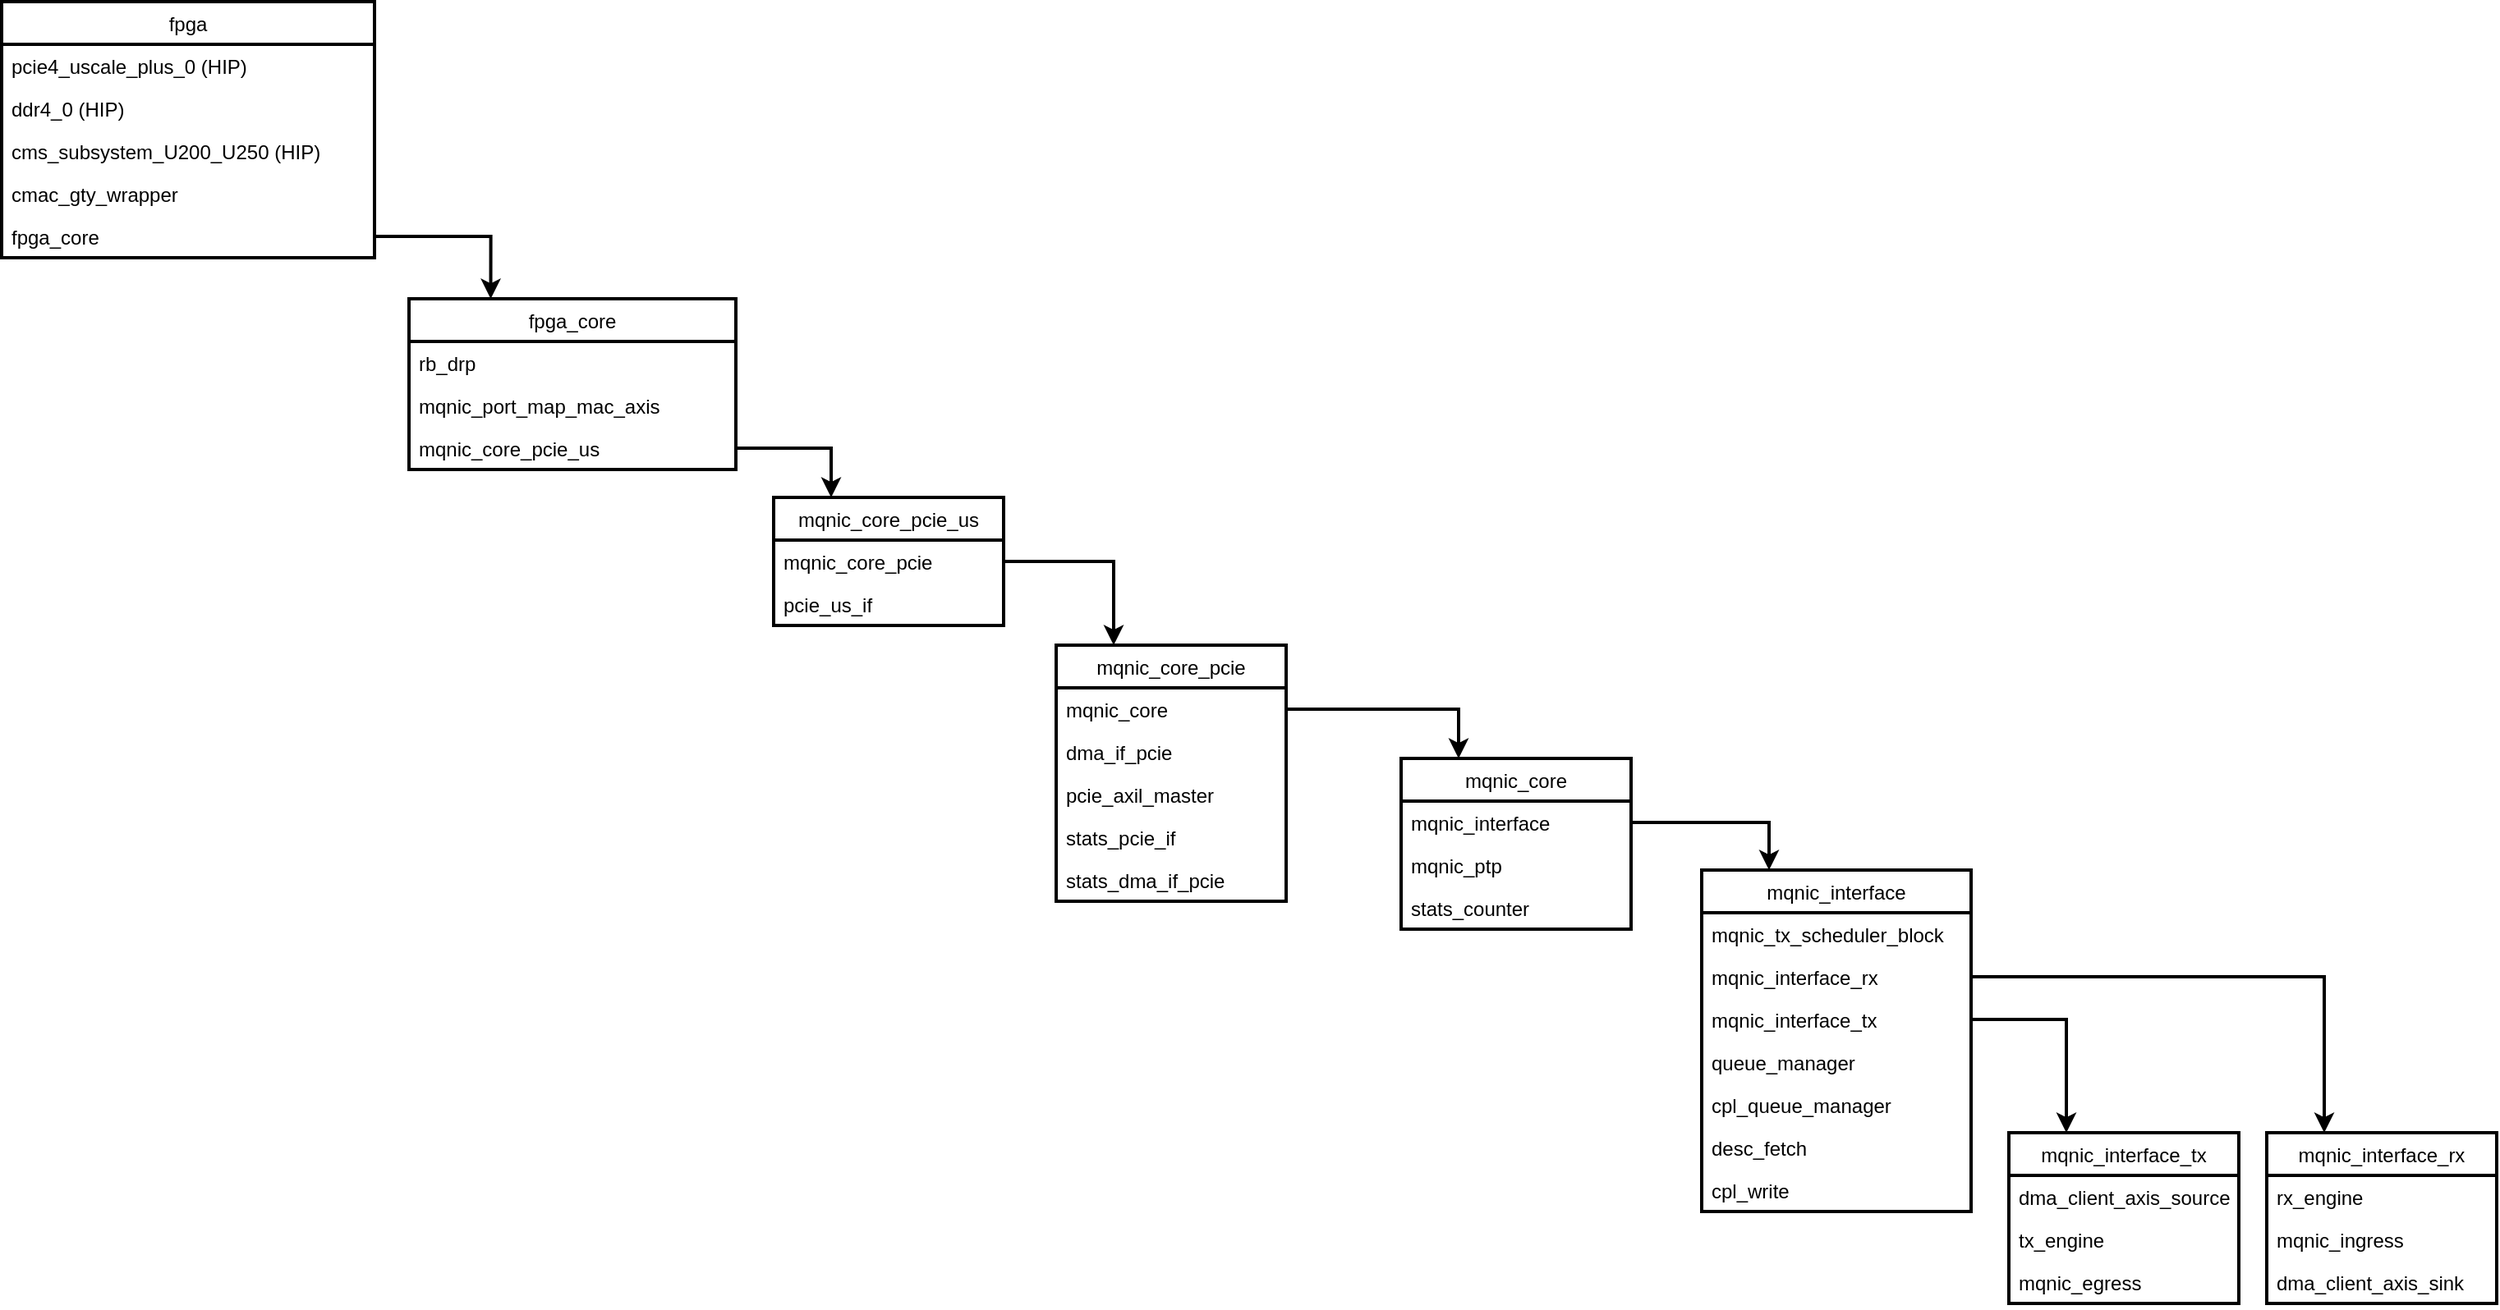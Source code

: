 <mxfile version="15.8.7" type="device"><diagram id="WfCbADdqkWXJtSSnICB8" name="Page-1"><mxGraphModel dx="2497" dy="1538" grid="0" gridSize="10" guides="1" tooltips="1" connect="1" arrows="1" fold="1" page="0" pageScale="1" pageWidth="827" pageHeight="1169" math="0" shadow="0"><root><mxCell id="0"/><mxCell id="1" parent="0"/><mxCell id="7NRKZwZg_3EO682DKPQO-1" style="edgeStyle=orthogonalEdgeStyle;rounded=0;orthogonalLoop=1;jettySize=auto;html=1;entryX=0.25;entryY=0;entryDx=0;entryDy=0;strokeWidth=2;" edge="1" parent="1" source="7NRKZwZg_3EO682DKPQO-7" target="7NRKZwZg_3EO682DKPQO-15"><mxGeometry relative="1" as="geometry"><mxPoint x="202" y="158" as="targetPoint"/></mxGeometry></mxCell><mxCell id="7NRKZwZg_3EO682DKPQO-2" style="edgeStyle=orthogonalEdgeStyle;rounded=0;orthogonalLoop=1;jettySize=auto;html=1;entryX=0.25;entryY=0;entryDx=0;entryDy=0;strokeWidth=2;" edge="1" parent="1" source="7NRKZwZg_3EO682DKPQO-16" target="7NRKZwZg_3EO682DKPQO-29"><mxGeometry relative="1" as="geometry"><mxPoint x="445.0" y="263" as="targetPoint"/></mxGeometry></mxCell><mxCell id="7NRKZwZg_3EO682DKPQO-3" style="edgeStyle=orthogonalEdgeStyle;rounded=0;orthogonalLoop=1;jettySize=auto;html=1;entryX=0.25;entryY=0;entryDx=0;entryDy=0;strokeWidth=2;" edge="1" parent="1" source="7NRKZwZg_3EO682DKPQO-31" target="7NRKZwZg_3EO682DKPQO-25"><mxGeometry relative="1" as="geometry"><mxPoint x="866.0" y="439" as="targetPoint"/></mxGeometry></mxCell><mxCell id="7NRKZwZg_3EO682DKPQO-4" style="edgeStyle=orthogonalEdgeStyle;rounded=0;orthogonalLoop=1;jettySize=auto;html=1;entryX=0.25;entryY=0;entryDx=0;entryDy=0;strokeWidth=2;" edge="1" parent="1" source="7NRKZwZg_3EO682DKPQO-32" target="7NRKZwZg_3EO682DKPQO-21"><mxGeometry relative="1" as="geometry"><mxPoint x="709" y="439" as="targetPoint"/></mxGeometry></mxCell><mxCell id="7NRKZwZg_3EO682DKPQO-5" style="edgeStyle=orthogonalEdgeStyle;rounded=0;orthogonalLoop=1;jettySize=auto;html=1;entryX=0.25;entryY=0;entryDx=0;entryDy=0;strokeWidth=2;" edge="1" parent="1" source="7NRKZwZg_3EO682DKPQO-13" target="7NRKZwZg_3EO682DKPQO-6"><mxGeometry relative="1" as="geometry"/></mxCell><mxCell id="7NRKZwZg_3EO682DKPQO-6" value="mqnic_core_pcie" style="swimlane;fontStyle=0;childLayout=stackLayout;horizontal=1;startSize=26;fillColor=none;horizontalStack=0;resizeParent=1;resizeParentMax=0;resizeLast=0;collapsible=1;marginBottom=0;strokeWidth=2;" diagramCategory="uml" diagramName="Class2" vertex="1" parent="1"><mxGeometry x="7" y="119" width="140" height="156" as="geometry"/></mxCell><mxCell id="7NRKZwZg_3EO682DKPQO-7" value="mqnic_core" style="text;strokeColor=none;fillColor=none;align=left;verticalAlign=top;spacingLeft=4;spacingRight=4;overflow=hidden;rotatable=0;points=[[0,0.5],[1,0.5]];portConstraint=eastwest;strokeWidth=2;" vertex="1" parent="7NRKZwZg_3EO682DKPQO-6"><mxGeometry y="26" width="140" height="26" as="geometry"/></mxCell><mxCell id="7NRKZwZg_3EO682DKPQO-8" value="dma_if_pcie" style="text;strokeColor=none;fillColor=none;align=left;verticalAlign=top;spacingLeft=4;spacingRight=4;overflow=hidden;rotatable=0;points=[[0,0.5],[1,0.5]];portConstraint=eastwest;strokeWidth=2;" vertex="1" parent="7NRKZwZg_3EO682DKPQO-6"><mxGeometry y="52" width="140" height="26" as="geometry"/></mxCell><mxCell id="7NRKZwZg_3EO682DKPQO-9" value="pcie_axil_master" style="text;strokeColor=none;fillColor=none;align=left;verticalAlign=top;spacingLeft=4;spacingRight=4;overflow=hidden;rotatable=0;points=[[0,0.5],[1,0.5]];portConstraint=eastwest;strokeWidth=2;" vertex="1" parent="7NRKZwZg_3EO682DKPQO-6"><mxGeometry y="78" width="140" height="26" as="geometry"/></mxCell><mxCell id="7NRKZwZg_3EO682DKPQO-10" value="stats_pcie_if" style="text;strokeColor=none;fillColor=none;align=left;verticalAlign=top;spacingLeft=4;spacingRight=4;overflow=hidden;rotatable=0;points=[[0,0.5],[1,0.5]];portConstraint=eastwest;strokeWidth=2;" vertex="1" parent="7NRKZwZg_3EO682DKPQO-6"><mxGeometry y="104" width="140" height="26" as="geometry"/></mxCell><mxCell id="7NRKZwZg_3EO682DKPQO-11" value="stats_dma_if_pcie" style="text;strokeColor=none;fillColor=none;align=left;verticalAlign=top;spacingLeft=4;spacingRight=4;overflow=hidden;rotatable=0;points=[[0,0.5],[1,0.5]];portConstraint=eastwest;strokeWidth=2;" vertex="1" parent="7NRKZwZg_3EO682DKPQO-6"><mxGeometry y="130" width="140" height="26" as="geometry"/></mxCell><mxCell id="7NRKZwZg_3EO682DKPQO-12" value="mqnic_core_pcie_us" style="swimlane;fontStyle=0;childLayout=stackLayout;horizontal=1;startSize=26;fillColor=none;horizontalStack=0;resizeParent=1;resizeParentMax=0;resizeLast=0;collapsible=1;marginBottom=0;strokeWidth=2;" diagramCategory="uml" diagramName="Class2" vertex="1" parent="1"><mxGeometry x="-165" y="29" width="140" height="78" as="geometry"/></mxCell><mxCell id="7NRKZwZg_3EO682DKPQO-13" value="mqnic_core_pcie" style="text;strokeColor=none;fillColor=none;align=left;verticalAlign=top;spacingLeft=4;spacingRight=4;overflow=hidden;rotatable=0;points=[[0,0.5],[1,0.5]];portConstraint=eastwest;strokeWidth=2;" vertex="1" parent="7NRKZwZg_3EO682DKPQO-12"><mxGeometry y="26" width="140" height="26" as="geometry"/></mxCell><mxCell id="7NRKZwZg_3EO682DKPQO-14" value="pcie_us_if" style="text;strokeColor=none;fillColor=none;align=left;verticalAlign=top;spacingLeft=4;spacingRight=4;overflow=hidden;rotatable=0;points=[[0,0.5],[1,0.5]];portConstraint=eastwest;strokeWidth=2;" vertex="1" parent="7NRKZwZg_3EO682DKPQO-12"><mxGeometry y="52" width="140" height="26" as="geometry"/></mxCell><mxCell id="7NRKZwZg_3EO682DKPQO-15" value="mqnic_core" style="swimlane;fontStyle=0;childLayout=stackLayout;horizontal=1;startSize=26;fillColor=none;horizontalStack=0;resizeParent=1;resizeParentMax=0;resizeLast=0;collapsible=1;marginBottom=0;strokeWidth=2;" diagramCategory="uml" diagramName="Class2" vertex="1" parent="1"><mxGeometry x="217" y="188" width="140" height="104" as="geometry"/></mxCell><mxCell id="7NRKZwZg_3EO682DKPQO-16" value="mqnic_interface" style="text;strokeColor=none;fillColor=none;align=left;verticalAlign=top;spacingLeft=4;spacingRight=4;overflow=hidden;rotatable=0;points=[[0,0.5],[1,0.5]];portConstraint=eastwest;strokeWidth=2;" vertex="1" parent="7NRKZwZg_3EO682DKPQO-15"><mxGeometry y="26" width="140" height="26" as="geometry"/></mxCell><mxCell id="7NRKZwZg_3EO682DKPQO-17" value="mqnic_ptp" style="text;strokeColor=none;fillColor=none;align=left;verticalAlign=top;spacingLeft=4;spacingRight=4;overflow=hidden;rotatable=0;points=[[0,0.5],[1,0.5]];portConstraint=eastwest;strokeWidth=2;" vertex="1" parent="7NRKZwZg_3EO682DKPQO-15"><mxGeometry y="52" width="140" height="26" as="geometry"/></mxCell><mxCell id="7NRKZwZg_3EO682DKPQO-18" value="stats_counter" style="text;strokeColor=none;fillColor=none;align=left;verticalAlign=top;spacingLeft=4;spacingRight=4;overflow=hidden;rotatable=0;points=[[0,0.5],[1,0.5]];portConstraint=eastwest;strokeWidth=2;" vertex="1" parent="7NRKZwZg_3EO682DKPQO-15"><mxGeometry y="78" width="140" height="26" as="geometry"/></mxCell><mxCell id="7NRKZwZg_3EO682DKPQO-19" style="edgeStyle=orthogonalEdgeStyle;rounded=0;orthogonalLoop=1;jettySize=auto;html=1;entryX=0.25;entryY=0;entryDx=0;entryDy=0;strokeWidth=2;" edge="1" parent="1" source="7NRKZwZg_3EO682DKPQO-40" target="7NRKZwZg_3EO682DKPQO-12"><mxGeometry relative="1" as="geometry"/></mxCell><mxCell id="7NRKZwZg_3EO682DKPQO-20" style="edgeStyle=orthogonalEdgeStyle;rounded=0;orthogonalLoop=1;jettySize=auto;html=1;entryX=0.25;entryY=0;entryDx=0;entryDy=0;strokeWidth=2;" edge="1" parent="1" source="7NRKZwZg_3EO682DKPQO-46" target="7NRKZwZg_3EO682DKPQO-37"><mxGeometry relative="1" as="geometry"/></mxCell><mxCell id="7NRKZwZg_3EO682DKPQO-21" value="mqnic_interface_tx" style="swimlane;fontStyle=0;childLayout=stackLayout;horizontal=1;startSize=26;fillColor=none;horizontalStack=0;resizeParent=1;resizeParentMax=0;resizeLast=0;collapsible=1;marginBottom=0;strokeWidth=2;" diagramCategory="uml" diagramName="Class2" vertex="1" parent="1"><mxGeometry x="587" y="416" width="140" height="104" as="geometry"/></mxCell><mxCell id="7NRKZwZg_3EO682DKPQO-22" value="dma_client_axis_source" style="text;strokeColor=none;fillColor=none;align=left;verticalAlign=top;spacingLeft=4;spacingRight=4;overflow=hidden;rotatable=0;points=[[0,0.5],[1,0.5]];portConstraint=eastwest;strokeWidth=2;" vertex="1" parent="7NRKZwZg_3EO682DKPQO-21"><mxGeometry y="26" width="140" height="26" as="geometry"/></mxCell><mxCell id="7NRKZwZg_3EO682DKPQO-23" value="tx_engine" style="text;strokeColor=none;fillColor=none;align=left;verticalAlign=top;spacingLeft=4;spacingRight=4;overflow=hidden;rotatable=0;points=[[0,0.5],[1,0.5]];portConstraint=eastwest;strokeWidth=2;" vertex="1" parent="7NRKZwZg_3EO682DKPQO-21"><mxGeometry y="52" width="140" height="26" as="geometry"/></mxCell><mxCell id="7NRKZwZg_3EO682DKPQO-24" value="mqnic_egress" style="text;strokeColor=none;fillColor=none;align=left;verticalAlign=top;spacingLeft=4;spacingRight=4;overflow=hidden;rotatable=0;points=[[0,0.5],[1,0.5]];portConstraint=eastwest;strokeWidth=2;" vertex="1" parent="7NRKZwZg_3EO682DKPQO-21"><mxGeometry y="78" width="140" height="26" as="geometry"/></mxCell><mxCell id="7NRKZwZg_3EO682DKPQO-25" value="mqnic_interface_rx" style="swimlane;fontStyle=0;childLayout=stackLayout;horizontal=1;startSize=26;fillColor=none;horizontalStack=0;resizeParent=1;resizeParentMax=0;resizeLast=0;collapsible=1;marginBottom=0;strokeWidth=2;" diagramCategory="uml" diagramName="Class2" vertex="1" parent="1"><mxGeometry x="744" y="416" width="140" height="104" as="geometry"/></mxCell><mxCell id="7NRKZwZg_3EO682DKPQO-26" value="rx_engine" style="text;strokeColor=none;fillColor=none;align=left;verticalAlign=top;spacingLeft=4;spacingRight=4;overflow=hidden;rotatable=0;points=[[0,0.5],[1,0.5]];portConstraint=eastwest;strokeWidth=2;" vertex="1" parent="7NRKZwZg_3EO682DKPQO-25"><mxGeometry y="26" width="140" height="26" as="geometry"/></mxCell><mxCell id="7NRKZwZg_3EO682DKPQO-27" value="mqnic_ingress" style="text;strokeColor=none;fillColor=none;align=left;verticalAlign=top;spacingLeft=4;spacingRight=4;overflow=hidden;rotatable=0;points=[[0,0.5],[1,0.5]];portConstraint=eastwest;strokeWidth=2;" vertex="1" parent="7NRKZwZg_3EO682DKPQO-25"><mxGeometry y="52" width="140" height="26" as="geometry"/></mxCell><mxCell id="7NRKZwZg_3EO682DKPQO-28" value="dma_client_axis_sink" style="text;strokeColor=none;fillColor=none;align=left;verticalAlign=top;spacingLeft=4;spacingRight=4;overflow=hidden;rotatable=0;points=[[0,0.5],[1,0.5]];portConstraint=eastwest;strokeWidth=2;" vertex="1" parent="7NRKZwZg_3EO682DKPQO-25"><mxGeometry y="78" width="140" height="26" as="geometry"/></mxCell><mxCell id="7NRKZwZg_3EO682DKPQO-29" value="mqnic_interface" style="swimlane;fontStyle=0;childLayout=stackLayout;horizontal=1;startSize=26;fillColor=none;horizontalStack=0;resizeParent=1;resizeParentMax=0;resizeLast=0;collapsible=1;marginBottom=0;strokeWidth=2;" diagramCategory="uml" diagramName="Class2" vertex="1" parent="1"><mxGeometry x="400" y="256" width="164" height="208" as="geometry"/></mxCell><mxCell id="7NRKZwZg_3EO682DKPQO-30" value="mqnic_tx_scheduler_block" style="text;strokeColor=none;fillColor=none;align=left;verticalAlign=top;spacingLeft=4;spacingRight=4;overflow=hidden;rotatable=0;points=[[0,0.5],[1,0.5]];portConstraint=eastwest;strokeWidth=2;" vertex="1" parent="7NRKZwZg_3EO682DKPQO-29"><mxGeometry y="26" width="164" height="26" as="geometry"/></mxCell><mxCell id="7NRKZwZg_3EO682DKPQO-31" value="mqnic_interface_rx" style="text;strokeColor=none;fillColor=none;align=left;verticalAlign=top;spacingLeft=4;spacingRight=4;overflow=hidden;rotatable=0;points=[[0,0.5],[1,0.5]];portConstraint=eastwest;strokeWidth=2;" vertex="1" parent="7NRKZwZg_3EO682DKPQO-29"><mxGeometry y="52" width="164" height="26" as="geometry"/></mxCell><mxCell id="7NRKZwZg_3EO682DKPQO-32" value="mqnic_interface_tx" style="text;strokeColor=none;fillColor=none;align=left;verticalAlign=top;spacingLeft=4;spacingRight=4;overflow=hidden;rotatable=0;points=[[0,0.5],[1,0.5]];portConstraint=eastwest;strokeWidth=2;" vertex="1" parent="7NRKZwZg_3EO682DKPQO-29"><mxGeometry y="78" width="164" height="26" as="geometry"/></mxCell><mxCell id="7NRKZwZg_3EO682DKPQO-33" value="queue_manager" style="text;strokeColor=none;fillColor=none;align=left;verticalAlign=top;spacingLeft=4;spacingRight=4;overflow=hidden;rotatable=0;points=[[0,0.5],[1,0.5]];portConstraint=eastwest;strokeWidth=2;" vertex="1" parent="7NRKZwZg_3EO682DKPQO-29"><mxGeometry y="104" width="164" height="26" as="geometry"/></mxCell><mxCell id="7NRKZwZg_3EO682DKPQO-34" value="cpl_queue_manager" style="text;strokeColor=none;fillColor=none;align=left;verticalAlign=top;spacingLeft=4;spacingRight=4;overflow=hidden;rotatable=0;points=[[0,0.5],[1,0.5]];portConstraint=eastwest;strokeWidth=2;" vertex="1" parent="7NRKZwZg_3EO682DKPQO-29"><mxGeometry y="130" width="164" height="26" as="geometry"/></mxCell><mxCell id="7NRKZwZg_3EO682DKPQO-35" value="desc_fetch" style="text;strokeColor=none;fillColor=none;align=left;verticalAlign=top;spacingLeft=4;spacingRight=4;overflow=hidden;rotatable=0;points=[[0,0.5],[1,0.5]];portConstraint=eastwest;strokeWidth=2;" vertex="1" parent="7NRKZwZg_3EO682DKPQO-29"><mxGeometry y="156" width="164" height="26" as="geometry"/></mxCell><mxCell id="7NRKZwZg_3EO682DKPQO-36" value="cpl_write" style="text;strokeColor=none;fillColor=none;align=left;verticalAlign=top;spacingLeft=4;spacingRight=4;overflow=hidden;rotatable=0;points=[[0,0.5],[1,0.5]];portConstraint=eastwest;strokeWidth=2;" vertex="1" parent="7NRKZwZg_3EO682DKPQO-29"><mxGeometry y="182" width="164" height="26" as="geometry"/></mxCell><mxCell id="7NRKZwZg_3EO682DKPQO-37" value="fpga_core" style="swimlane;fontStyle=0;childLayout=stackLayout;horizontal=1;startSize=26;fillColor=none;horizontalStack=0;resizeParent=1;resizeParentMax=0;resizeLast=0;collapsible=1;marginBottom=0;strokeWidth=2;" diagramCategory="uml" diagramName="Class2" vertex="1" parent="1"><mxGeometry x="-387" y="-92" width="199" height="104" as="geometry"/></mxCell><mxCell id="7NRKZwZg_3EO682DKPQO-38" value="rb_drp" style="text;strokeColor=none;fillColor=none;align=left;verticalAlign=top;spacingLeft=4;spacingRight=4;overflow=hidden;rotatable=0;points=[[0,0.5],[1,0.5]];portConstraint=eastwest;strokeWidth=2;" vertex="1" parent="7NRKZwZg_3EO682DKPQO-37"><mxGeometry y="26" width="199" height="26" as="geometry"/></mxCell><mxCell id="7NRKZwZg_3EO682DKPQO-39" value="mqnic_port_map_mac_axis" style="text;strokeColor=none;fillColor=none;align=left;verticalAlign=top;spacingLeft=4;spacingRight=4;overflow=hidden;rotatable=0;points=[[0,0.5],[1,0.5]];portConstraint=eastwest;strokeWidth=2;" vertex="1" parent="7NRKZwZg_3EO682DKPQO-37"><mxGeometry y="52" width="199" height="26" as="geometry"/></mxCell><mxCell id="7NRKZwZg_3EO682DKPQO-40" value="mqnic_core_pcie_us" style="text;strokeColor=none;fillColor=none;align=left;verticalAlign=top;spacingLeft=4;spacingRight=4;overflow=hidden;rotatable=0;points=[[0,0.5],[1,0.5]];portConstraint=eastwest;strokeWidth=2;" vertex="1" parent="7NRKZwZg_3EO682DKPQO-37"><mxGeometry y="78" width="199" height="26" as="geometry"/></mxCell><mxCell id="7NRKZwZg_3EO682DKPQO-41" value="fpga" style="swimlane;fontStyle=0;childLayout=stackLayout;horizontal=1;startSize=26;fillColor=none;horizontalStack=0;resizeParent=1;resizeParentMax=0;resizeLast=0;collapsible=1;marginBottom=0;strokeWidth=2;" diagramCategory="uml" diagramName="Class2" vertex="1" parent="1"><mxGeometry x="-635" y="-273" width="227" height="156" as="geometry"/></mxCell><mxCell id="7NRKZwZg_3EO682DKPQO-42" value="pcie4_uscale_plus_0 (HIP)" style="text;strokeColor=none;fillColor=none;align=left;verticalAlign=top;spacingLeft=4;spacingRight=4;overflow=hidden;rotatable=0;points=[[0,0.5],[1,0.5]];portConstraint=eastwest;strokeWidth=2;" vertex="1" parent="7NRKZwZg_3EO682DKPQO-41"><mxGeometry y="26" width="227" height="26" as="geometry"/></mxCell><mxCell id="7NRKZwZg_3EO682DKPQO-43" value="ddr4_0 (HIP)" style="text;strokeColor=none;fillColor=none;align=left;verticalAlign=top;spacingLeft=4;spacingRight=4;overflow=hidden;rotatable=0;points=[[0,0.5],[1,0.5]];portConstraint=eastwest;strokeWidth=2;" vertex="1" parent="7NRKZwZg_3EO682DKPQO-41"><mxGeometry y="52" width="227" height="26" as="geometry"/></mxCell><mxCell id="7NRKZwZg_3EO682DKPQO-44" value="cms_subsystem_U200_U250 (HIP)" style="text;strokeColor=none;fillColor=none;align=left;verticalAlign=top;spacingLeft=4;spacingRight=4;overflow=hidden;rotatable=0;points=[[0,0.5],[1,0.5]];portConstraint=eastwest;strokeWidth=2;" vertex="1" parent="7NRKZwZg_3EO682DKPQO-41"><mxGeometry y="78" width="227" height="26" as="geometry"/></mxCell><mxCell id="7NRKZwZg_3EO682DKPQO-45" value="cmac_gty_wrapper" style="text;strokeColor=none;fillColor=none;align=left;verticalAlign=top;spacingLeft=4;spacingRight=4;overflow=hidden;rotatable=0;points=[[0,0.5],[1,0.5]];portConstraint=eastwest;strokeWidth=2;" vertex="1" parent="7NRKZwZg_3EO682DKPQO-41"><mxGeometry y="104" width="227" height="26" as="geometry"/></mxCell><mxCell id="7NRKZwZg_3EO682DKPQO-46" value="fpga_core" style="text;strokeColor=none;fillColor=none;align=left;verticalAlign=top;spacingLeft=4;spacingRight=4;overflow=hidden;rotatable=0;points=[[0,0.5],[1,0.5]];portConstraint=eastwest;strokeWidth=2;" vertex="1" parent="7NRKZwZg_3EO682DKPQO-41"><mxGeometry y="130" width="227" height="26" as="geometry"/></mxCell></root></mxGraphModel></diagram></mxfile>